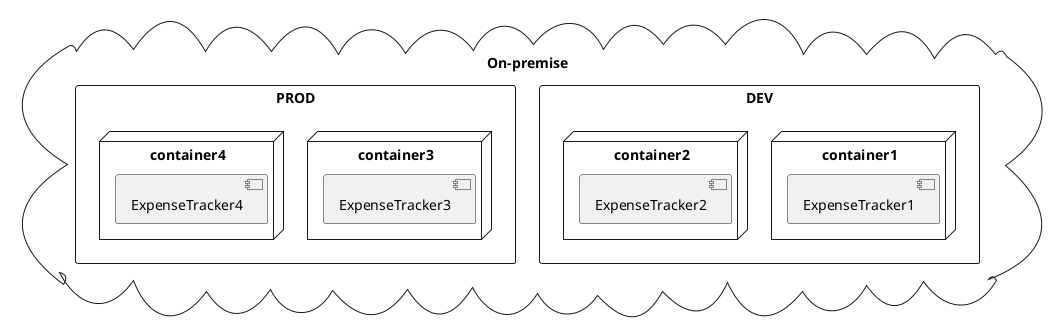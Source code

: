 @startuml

cloud "On-premise" {
rectangle DEV {
    node container1  {
     component ExpenseTracker1
    }

    node container2  {
     component ExpenseTracker2
    }
}

rectangle PROD {
    node container3  {
     component ExpenseTracker3
    }

    node container4  {
     component ExpenseTracker4
    }
}
}

@enduml